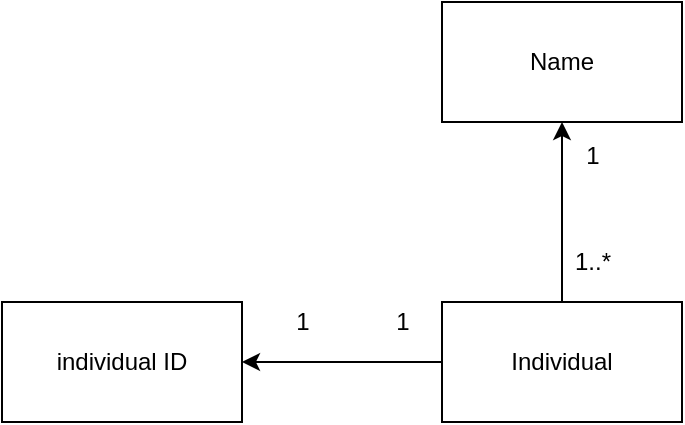 <mxfile version="13.3.4" type="github" pages="4">
  <diagram id="wqLLshhNHK5Aav5gpbg1" name="Individual">
    <mxGraphModel dx="1422" dy="794" grid="1" gridSize="10" guides="1" tooltips="1" connect="1" arrows="1" fold="1" page="1" pageScale="1" pageWidth="1100" pageHeight="1700" math="0" shadow="0">
      <root>
        <mxCell id="0" />
        <mxCell id="1" parent="0" />
        <mxCell id="EGst4FsAtqkEk8Mrcai1-4" style="edgeStyle=orthogonalEdgeStyle;rounded=0;orthogonalLoop=1;jettySize=auto;html=1;exitX=0;exitY=0.5;exitDx=0;exitDy=0;entryX=1;entryY=0.5;entryDx=0;entryDy=0;" edge="1" parent="1" source="EGst4FsAtqkEk8Mrcai1-1" target="EGst4FsAtqkEk8Mrcai1-2">
          <mxGeometry relative="1" as="geometry" />
        </mxCell>
        <mxCell id="EGst4FsAtqkEk8Mrcai1-5" style="edgeStyle=orthogonalEdgeStyle;rounded=0;orthogonalLoop=1;jettySize=auto;html=1;exitX=0.5;exitY=0;exitDx=0;exitDy=0;entryX=0.5;entryY=1;entryDx=0;entryDy=0;" edge="1" parent="1" source="EGst4FsAtqkEk8Mrcai1-1" target="EGst4FsAtqkEk8Mrcai1-3">
          <mxGeometry relative="1" as="geometry" />
        </mxCell>
        <mxCell id="EGst4FsAtqkEk8Mrcai1-1" value="Individual" style="rounded=0;whiteSpace=wrap;html=1;" vertex="1" parent="1">
          <mxGeometry x="490" y="380" width="120" height="60" as="geometry" />
        </mxCell>
        <mxCell id="EGst4FsAtqkEk8Mrcai1-2" value="individual ID" style="rounded=0;whiteSpace=wrap;html=1;" vertex="1" parent="1">
          <mxGeometry x="270" y="380" width="120" height="60" as="geometry" />
        </mxCell>
        <mxCell id="EGst4FsAtqkEk8Mrcai1-3" value="Name" style="rounded=0;whiteSpace=wrap;html=1;" vertex="1" parent="1">
          <mxGeometry x="490" y="230" width="120" height="60" as="geometry" />
        </mxCell>
        <mxCell id="EGst4FsAtqkEk8Mrcai1-6" value="1..*" style="text;html=1;align=center;verticalAlign=middle;resizable=0;points=[];autosize=1;" vertex="1" parent="1">
          <mxGeometry x="550" y="350" width="30" height="20" as="geometry" />
        </mxCell>
        <mxCell id="EGst4FsAtqkEk8Mrcai1-7" value="1" style="text;html=1;align=center;verticalAlign=middle;resizable=0;points=[];autosize=1;" vertex="1" parent="1">
          <mxGeometry x="555" y="297" width="20" height="20" as="geometry" />
        </mxCell>
        <mxCell id="EGst4FsAtqkEk8Mrcai1-8" value="1" style="text;html=1;align=center;verticalAlign=middle;resizable=0;points=[];autosize=1;" vertex="1" parent="1">
          <mxGeometry x="410" y="380" width="20" height="20" as="geometry" />
        </mxCell>
        <mxCell id="EGst4FsAtqkEk8Mrcai1-9" value="1" style="text;html=1;align=center;verticalAlign=middle;resizable=0;points=[];autosize=1;" vertex="1" parent="1">
          <mxGeometry x="460" y="380" width="20" height="20" as="geometry" />
        </mxCell>
      </root>
    </mxGraphModel>
  </diagram>
  <diagram id="92HIklEYWmQCcr-kN5_x" name="Student">
    <mxGraphModel dx="1422" dy="794" grid="1" gridSize="10" guides="1" tooltips="1" connect="1" arrows="1" fold="1" page="1" pageScale="1" pageWidth="1100" pageHeight="1700" math="0" shadow="0">
      <root>
        <mxCell id="ECqk4j46qyP6cak-woFQ-0" />
        <mxCell id="ECqk4j46qyP6cak-woFQ-1" parent="ECqk4j46qyP6cak-woFQ-0" />
        <mxCell id="IB-9Ngpf0UoVqbUeSfXX-5" style="edgeStyle=orthogonalEdgeStyle;rounded=0;orthogonalLoop=1;jettySize=auto;html=1;exitX=0;exitY=0.5;exitDx=0;exitDy=0;entryX=1;entryY=0.5;entryDx=0;entryDy=0;" edge="1" parent="ECqk4j46qyP6cak-woFQ-1" source="IB-9Ngpf0UoVqbUeSfXX-0" target="IB-9Ngpf0UoVqbUeSfXX-4">
          <mxGeometry relative="1" as="geometry" />
        </mxCell>
        <mxCell id="IB-9Ngpf0UoVqbUeSfXX-8" style="edgeStyle=orthogonalEdgeStyle;rounded=0;orthogonalLoop=1;jettySize=auto;html=1;exitX=0.5;exitY=0;exitDx=0;exitDy=0;entryX=0.5;entryY=1;entryDx=0;entryDy=0;" edge="1" parent="ECqk4j46qyP6cak-woFQ-1" source="IB-9Ngpf0UoVqbUeSfXX-0" target="IB-9Ngpf0UoVqbUeSfXX-2">
          <mxGeometry relative="1" as="geometry" />
        </mxCell>
        <mxCell id="IB-9Ngpf0UoVqbUeSfXX-0" value="Student" style="rounded=0;whiteSpace=wrap;html=1;" vertex="1" parent="ECqk4j46qyP6cak-woFQ-1">
          <mxGeometry x="490" y="380" width="120" height="60" as="geometry" />
        </mxCell>
        <mxCell id="IB-9Ngpf0UoVqbUeSfXX-1" value="Name, ID" style="rounded=0;whiteSpace=wrap;html=1;" vertex="1" parent="ECqk4j46qyP6cak-woFQ-1">
          <mxGeometry x="160" y="380" width="120" height="60" as="geometry" />
        </mxCell>
        <mxCell id="IB-9Ngpf0UoVqbUeSfXX-11" style="edgeStyle=orthogonalEdgeStyle;rounded=0;orthogonalLoop=1;jettySize=auto;html=1;exitX=0;exitY=0.5;exitDx=0;exitDy=0;entryX=1;entryY=0.5;entryDx=0;entryDy=0;" edge="1" parent="ECqk4j46qyP6cak-woFQ-1" source="IB-9Ngpf0UoVqbUeSfXX-2" target="IB-9Ngpf0UoVqbUeSfXX-10">
          <mxGeometry relative="1" as="geometry" />
        </mxCell>
        <mxCell id="IB-9Ngpf0UoVqbUeSfXX-2" value="Course list/schedule" style="rounded=0;whiteSpace=wrap;html=1;" vertex="1" parent="ECqk4j46qyP6cak-woFQ-1">
          <mxGeometry x="490" y="230" width="120" height="60" as="geometry" />
        </mxCell>
        <mxCell id="IB-9Ngpf0UoVqbUeSfXX-4" value="" style="rhombus;whiteSpace=wrap;html=1;" vertex="1" parent="ECqk4j46qyP6cak-woFQ-1">
          <mxGeometry x="280" y="395" width="30" height="30" as="geometry" />
        </mxCell>
        <mxCell id="IB-9Ngpf0UoVqbUeSfXX-6" value="1" style="text;html=1;align=center;verticalAlign=middle;resizable=0;points=[];autosize=1;" vertex="1" parent="ECqk4j46qyP6cak-woFQ-1">
          <mxGeometry x="340" y="380" width="20" height="20" as="geometry" />
        </mxCell>
        <mxCell id="IB-9Ngpf0UoVqbUeSfXX-7" value="1" style="text;html=1;align=center;verticalAlign=middle;resizable=0;points=[];autosize=1;" vertex="1" parent="ECqk4j46qyP6cak-woFQ-1">
          <mxGeometry x="460" y="380" width="20" height="20" as="geometry" />
        </mxCell>
        <mxCell id="IB-9Ngpf0UoVqbUeSfXX-9" value="1" style="text;html=1;align=center;verticalAlign=middle;resizable=0;points=[];autosize=1;" vertex="1" parent="ECqk4j46qyP6cak-woFQ-1">
          <mxGeometry x="460" y="230" width="20" height="20" as="geometry" />
        </mxCell>
        <mxCell id="IB-9Ngpf0UoVqbUeSfXX-10" value="Course" style="rounded=0;whiteSpace=wrap;html=1;" vertex="1" parent="ECqk4j46qyP6cak-woFQ-1">
          <mxGeometry x="260" y="230" width="120" height="60" as="geometry" />
        </mxCell>
        <mxCell id="IB-9Ngpf0UoVqbUeSfXX-12" value="1..5" style="text;html=1;align=center;verticalAlign=middle;resizable=0;points=[];autosize=1;" vertex="1" parent="ECqk4j46qyP6cak-woFQ-1">
          <mxGeometry x="375" y="230" width="40" height="20" as="geometry" />
        </mxCell>
        <mxCell id="IB-9Ngpf0UoVqbUeSfXX-13" value="1" style="text;html=1;align=center;verticalAlign=middle;resizable=0;points=[];autosize=1;" vertex="1" parent="ECqk4j46qyP6cak-woFQ-1">
          <mxGeometry x="563" y="300" width="20" height="20" as="geometry" />
        </mxCell>
        <mxCell id="IB-9Ngpf0UoVqbUeSfXX-14" value="1..*" style="text;html=1;align=center;verticalAlign=middle;resizable=0;points=[];autosize=1;" vertex="1" parent="ECqk4j46qyP6cak-woFQ-1">
          <mxGeometry x="558" y="350" width="30" height="20" as="geometry" />
        </mxCell>
        <mxCell id="c_6FVdTkZ19NbtVXVs_L-2" style="edgeStyle=orthogonalEdgeStyle;rounded=0;orthogonalLoop=1;jettySize=auto;html=1;exitX=0.5;exitY=1;exitDx=0;exitDy=0;entryX=0.5;entryY=0;entryDx=0;entryDy=0;" edge="1" parent="ECqk4j46qyP6cak-woFQ-1" source="c_6FVdTkZ19NbtVXVs_L-1" target="IB-9Ngpf0UoVqbUeSfXX-10">
          <mxGeometry relative="1" as="geometry" />
        </mxCell>
        <mxCell id="c_6FVdTkZ19NbtVXVs_L-1" value="Instructor" style="rounded=0;whiteSpace=wrap;html=1;" vertex="1" parent="ECqk4j46qyP6cak-woFQ-1">
          <mxGeometry x="260" y="90" width="120" height="60" as="geometry" />
        </mxCell>
        <mxCell id="c_6FVdTkZ19NbtVXVs_L-3" value="1..5" style="text;html=1;align=center;verticalAlign=middle;resizable=0;points=[];autosize=1;" vertex="1" parent="ECqk4j46qyP6cak-woFQ-1">
          <mxGeometry x="320" y="200" width="40" height="20" as="geometry" />
        </mxCell>
        <mxCell id="c_6FVdTkZ19NbtVXVs_L-4" value="1" style="text;html=1;align=center;verticalAlign=middle;resizable=0;points=[];autosize=1;" vertex="1" parent="ECqk4j46qyP6cak-woFQ-1">
          <mxGeometry x="330" y="160" width="20" height="20" as="geometry" />
        </mxCell>
      </root>
    </mxGraphModel>
  </diagram>
  <diagram id="sxr0FO-X8VUjkRRIjZFz" name="Instructor">
    <mxGraphModel dx="1422" dy="794" grid="1" gridSize="10" guides="1" tooltips="1" connect="1" arrows="1" fold="1" page="1" pageScale="1" pageWidth="1100" pageHeight="1700" math="0" shadow="0">
      <root>
        <mxCell id="6X8XqOHmnyWU7Wn3VcdK-0" />
        <mxCell id="6X8XqOHmnyWU7Wn3VcdK-1" parent="6X8XqOHmnyWU7Wn3VcdK-0" />
        <mxCell id="vF--lQeCYfK-TKFQe1AJ-2" style="edgeStyle=orthogonalEdgeStyle;rounded=0;orthogonalLoop=1;jettySize=auto;html=1;exitX=0;exitY=0.5;exitDx=0;exitDy=0;entryX=1;entryY=0.5;entryDx=0;entryDy=0;" edge="1" parent="6X8XqOHmnyWU7Wn3VcdK-1" source="vF--lQeCYfK-TKFQe1AJ-0" target="vF--lQeCYfK-TKFQe1AJ-1">
          <mxGeometry relative="1" as="geometry" />
        </mxCell>
        <mxCell id="xOd_gRhJ-RABQDt9ekCd-1" style="edgeStyle=orthogonalEdgeStyle;rounded=0;orthogonalLoop=1;jettySize=auto;html=1;exitX=0.5;exitY=0;exitDx=0;exitDy=0;entryX=0.5;entryY=1;entryDx=0;entryDy=0;" edge="1" parent="6X8XqOHmnyWU7Wn3VcdK-1" source="vF--lQeCYfK-TKFQe1AJ-0" target="xOd_gRhJ-RABQDt9ekCd-0">
          <mxGeometry relative="1" as="geometry" />
        </mxCell>
        <mxCell id="vF--lQeCYfK-TKFQe1AJ-0" value="Instructor" style="rounded=0;whiteSpace=wrap;html=1;" vertex="1" parent="6X8XqOHmnyWU7Wn3VcdK-1">
          <mxGeometry x="490" y="380" width="120" height="60" as="geometry" />
        </mxCell>
        <mxCell id="vF--lQeCYfK-TKFQe1AJ-1" value="ID, name" style="rounded=0;whiteSpace=wrap;html=1;" vertex="1" parent="6X8XqOHmnyWU7Wn3VcdK-1">
          <mxGeometry x="240" y="380" width="120" height="60" as="geometry" />
        </mxCell>
        <mxCell id="vF--lQeCYfK-TKFQe1AJ-3" value="1" style="text;html=1;align=center;verticalAlign=middle;resizable=0;points=[];autosize=1;" vertex="1" parent="6X8XqOHmnyWU7Wn3VcdK-1">
          <mxGeometry x="370" y="380" width="20" height="20" as="geometry" />
        </mxCell>
        <mxCell id="vF--lQeCYfK-TKFQe1AJ-4" value="1" style="text;html=1;align=center;verticalAlign=middle;resizable=0;points=[];autosize=1;" vertex="1" parent="6X8XqOHmnyWU7Wn3VcdK-1">
          <mxGeometry x="460" y="380" width="20" height="20" as="geometry" />
        </mxCell>
        <mxCell id="xOd_gRhJ-RABQDt9ekCd-5" style="edgeStyle=orthogonalEdgeStyle;rounded=0;orthogonalLoop=1;jettySize=auto;html=1;exitX=1;exitY=0.5;exitDx=0;exitDy=0;entryX=0;entryY=0.5;entryDx=0;entryDy=0;" edge="1" parent="6X8XqOHmnyWU7Wn3VcdK-1" source="xOd_gRhJ-RABQDt9ekCd-0" target="xOd_gRhJ-RABQDt9ekCd-4">
          <mxGeometry relative="1" as="geometry" />
        </mxCell>
        <mxCell id="xOd_gRhJ-RABQDt9ekCd-0" value="Schedule" style="rounded=0;whiteSpace=wrap;html=1;" vertex="1" parent="6X8XqOHmnyWU7Wn3VcdK-1">
          <mxGeometry x="490" y="220" width="120" height="60" as="geometry" />
        </mxCell>
        <mxCell id="xOd_gRhJ-RABQDt9ekCd-2" value="1" style="text;html=1;align=center;verticalAlign=middle;resizable=0;points=[];autosize=1;" vertex="1" parent="6X8XqOHmnyWU7Wn3VcdK-1">
          <mxGeometry x="560" y="350" width="20" height="20" as="geometry" />
        </mxCell>
        <mxCell id="xOd_gRhJ-RABQDt9ekCd-3" value="1" style="text;html=1;align=center;verticalAlign=middle;resizable=0;points=[];autosize=1;" vertex="1" parent="6X8XqOHmnyWU7Wn3VcdK-1">
          <mxGeometry x="560" y="290" width="20" height="20" as="geometry" />
        </mxCell>
        <mxCell id="doEZxjDXvJ93Y60z9AIy-1" style="edgeStyle=orthogonalEdgeStyle;rounded=0;orthogonalLoop=1;jettySize=auto;html=1;exitX=0.5;exitY=0;exitDx=0;exitDy=0;" edge="1" parent="6X8XqOHmnyWU7Wn3VcdK-1" source="xOd_gRhJ-RABQDt9ekCd-4" target="doEZxjDXvJ93Y60z9AIy-3">
          <mxGeometry relative="1" as="geometry">
            <mxPoint x="790" y="130" as="targetPoint" />
          </mxGeometry>
        </mxCell>
        <mxCell id="xOd_gRhJ-RABQDt9ekCd-4" value="Course" style="rounded=0;whiteSpace=wrap;html=1;" vertex="1" parent="6X8XqOHmnyWU7Wn3VcdK-1">
          <mxGeometry x="730" y="220" width="120" height="60" as="geometry" />
        </mxCell>
        <mxCell id="xOd_gRhJ-RABQDt9ekCd-6" value="1" style="text;html=1;align=center;verticalAlign=middle;resizable=0;points=[];autosize=1;" vertex="1" parent="6X8XqOHmnyWU7Wn3VcdK-1">
          <mxGeometry x="620" y="220" width="20" height="20" as="geometry" />
        </mxCell>
        <mxCell id="xOd_gRhJ-RABQDt9ekCd-7" value="1..5" style="text;html=1;align=center;verticalAlign=middle;resizable=0;points=[];autosize=1;" vertex="1" parent="6X8XqOHmnyWU7Wn3VcdK-1">
          <mxGeometry x="680" y="220" width="40" height="20" as="geometry" />
        </mxCell>
        <mxCell id="doEZxjDXvJ93Y60z9AIy-0" value="Student" style="rounded=0;whiteSpace=wrap;html=1;" vertex="1" parent="6X8XqOHmnyWU7Wn3VcdK-1">
          <mxGeometry x="730" y="40" width="120" height="60" as="geometry" />
        </mxCell>
        <mxCell id="doEZxjDXvJ93Y60z9AIy-2" value="1..5" style="text;html=1;align=center;verticalAlign=middle;resizable=0;points=[];autosize=1;" vertex="1" parent="6X8XqOHmnyWU7Wn3VcdK-1">
          <mxGeometry x="800" y="190" width="40" height="20" as="geometry" />
        </mxCell>
        <mxCell id="doEZxjDXvJ93Y60z9AIy-3" value="" style="rhombus;whiteSpace=wrap;html=1;" vertex="1" parent="6X8XqOHmnyWU7Wn3VcdK-1">
          <mxGeometry x="775" y="100" width="30" height="30" as="geometry" />
        </mxCell>
        <mxCell id="doEZxjDXvJ93Y60z9AIy-4" value="1..25" style="text;html=1;align=center;verticalAlign=middle;resizable=0;points=[];autosize=1;" vertex="1" parent="6X8XqOHmnyWU7Wn3VcdK-1">
          <mxGeometry x="810" y="125" width="40" height="20" as="geometry" />
        </mxCell>
      </root>
    </mxGraphModel>
  </diagram>
  <diagram id="gLAXXd08ZubqZ0SrvTMd" name="Admin">
    
    <mxGraphModel dx="1422" dy="794" grid="1" gridSize="10" guides="1" tooltips="1" connect="1" arrows="1" fold="1" page="1" pageScale="1" pageWidth="1100" pageHeight="1700" math="0" shadow="0">
      
      <root>
        
        <mxCell id="2xGj0Ju0j3eQKPch9RwB-0" />
        
        <mxCell id="2xGj0Ju0j3eQKPch9RwB-1" parent="2xGj0Ju0j3eQKPch9RwB-0" />
        
      </root>
      
    </mxGraphModel>
    
  </diagram>
</mxfile>
